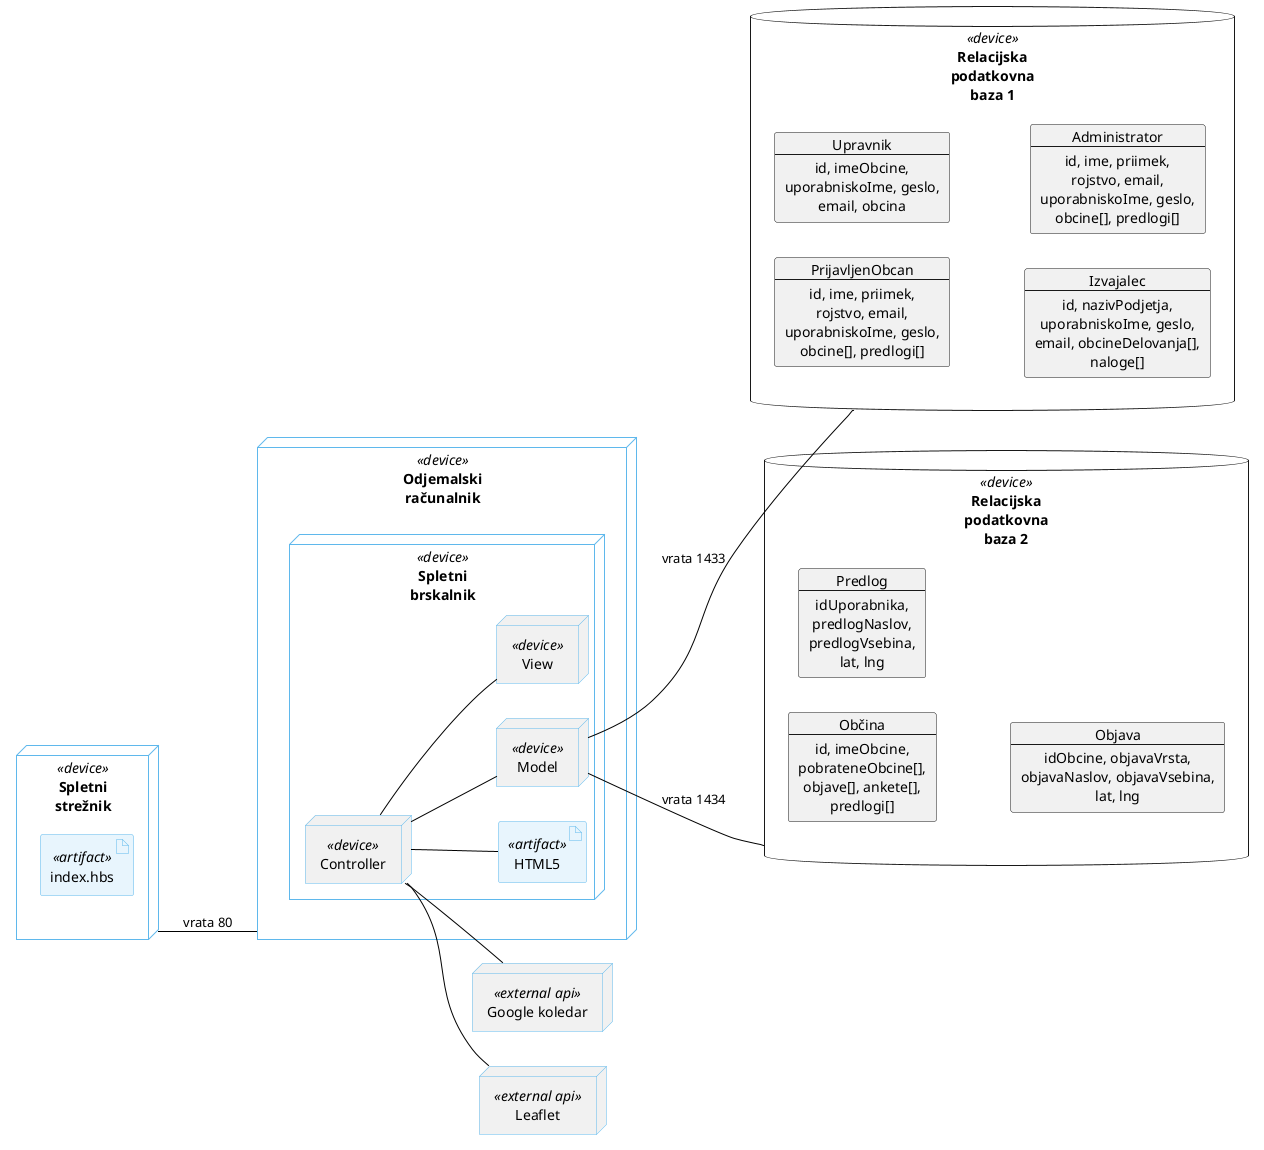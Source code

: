 @startuml
skinparam backgroundcolor white
skinparam defaultTextAlignment center

skinparam ArrowColor black
skinparam artifact {
  backgroundcolor #e8f5fd
  bordercolor #5FB8EC
}
skinparam node {
  bordercolor #5FB8EC
}

left to right direction

node "Odjemalski\nračunalnik" as Odjemalec <<device>> {
  node "Spletni\nbrskalnik" as Brskalnik <<device>> {
    artifact "HTML5" as predvajalnik <<artifact>>
    node "Controller" as controller <<device>>
    node "Model" as model <<device>>
    node "View" as view <<device>>
  }

}

node "Google koledar" as koledar <<external api>>

node "Leaflet" as leaflet <<external api>>


database "Relacijska\npodatkovna\nbaza 1" as PB1 <<device>> {
  card obcan[
  PrijavljenObcan
  ----
  id, ime, priimek,
  rojstvo, email,
  uporabniskoIme, geslo,
  obcine[], predlogi[]
  ]
  card upravnik[
  Upravnik
  ----
  id, imeObcine,
  uporabniskoIme, geslo,
  email, obcina
  ]
  card izvajalec[
  Izvajalec
  ----
  id, nazivPodjetja,
  uporabniskoIme, geslo,
  email, obcineDelovanja[],
  naloge[]
  ]
  card admin[
  Administrator
  ----
  id, ime, priimek,
  rojstvo, email,
  uporabniskoIme, geslo,
  obcine[], predlogi[]
  ]
}
database "Relacijska\npodatkovna\nbaza 2" as PB2 <<device>> {
  card obcina[
  Občina
  ----
  id, imeObcine,
  pobrateneObcine[],
  objave[], ankete[],
  predlogi[]
  ]
  card predlog[
  Predlog
  ----
  idUporabnika,
  predlogNaslov,
  predlogVsebina,
  lat, lng
  ]
  card objava[
  Objava
  ----
  idObcine, objavaVrsta,
  objavaNaslov, objavaVsebina,
  lat, lng
  ]
}
node "Spletni\nstrežnik" as SpletniStreznik <<device>> {
  artifact "index.hbs" as Index <<artifact>>
}

model -- PB1 : vrata 1433
model -- PB2 : vrata 1434
SpletniStreznik -- Odjemalec : vrata 80

controller -- predvajalnik
controller -- model
controller -- view
controller -- koledar
controller -- leaflet
@enduml